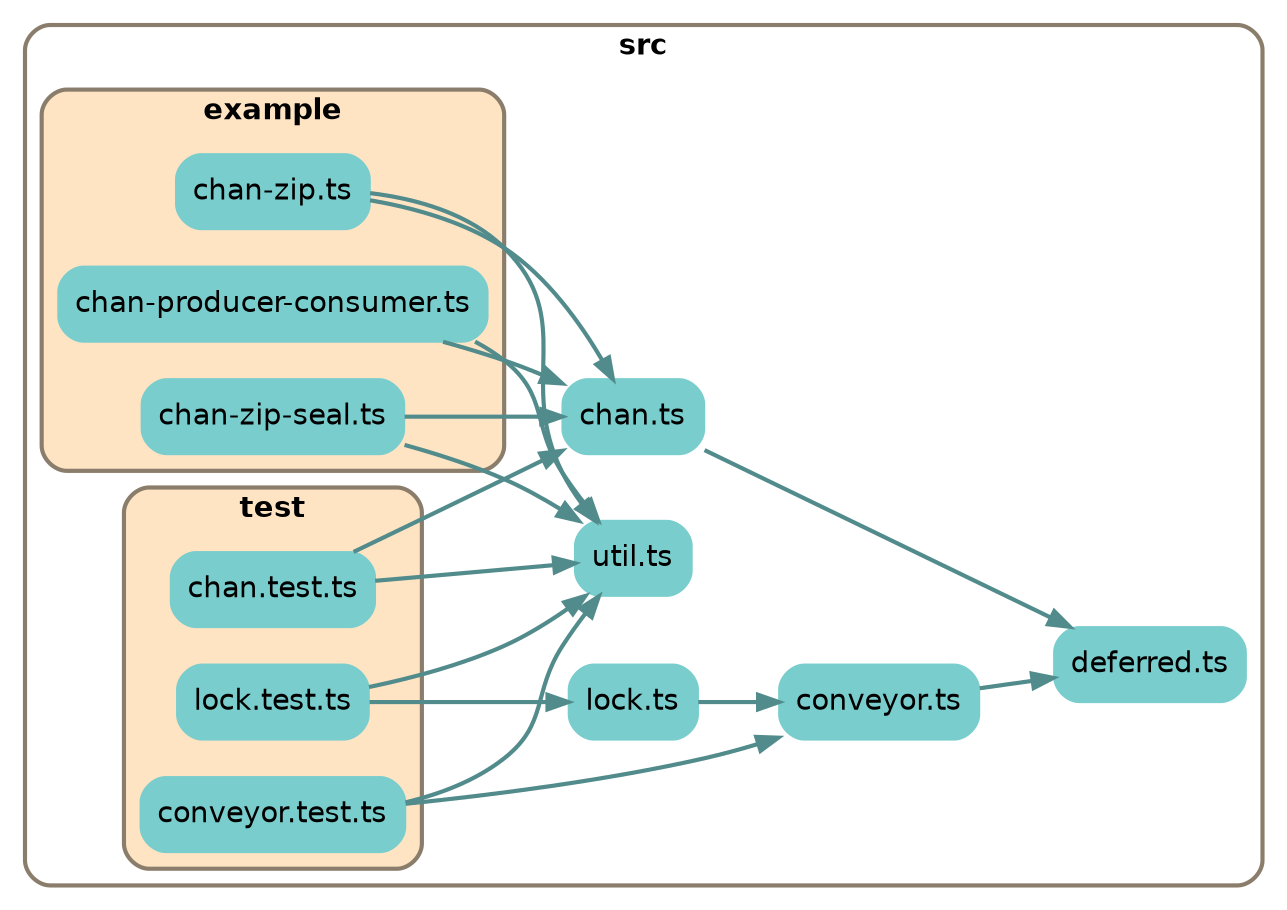
digraph G {
    //splines=line;
    //splines=polyline;
    splines=true;
    rankdir=LR;
    //newrank=true;
    compound=true;
    graph [fontname = "helvetica"];  // dpi=72
    node [fontname = "helvetica"];
    edge [fontname = "helvetica"];
    
    // files in their folder clusters

    subgraph cluster6723605718 {
        label=<<b>src</b>>;
        style="rounded";
        color=bisque4;
        penwidth=2;
                
        "src/chan.ts" [label="chan.ts", shape=rectangle; style="rounded,filled"; color=darkslategray3];
        "src/conveyor.ts" [label="conveyor.ts", shape=rectangle; style="rounded,filled"; color=darkslategray3];
        "src/deferred.ts" [label="deferred.ts", shape=rectangle; style="rounded,filled"; color=darkslategray3];
        "src/lock.ts" [label="lock.ts", shape=rectangle; style="rounded,filled"; color=darkslategray3];
        "src/util.ts" [label="util.ts", shape=rectangle; style="rounded,filled"; color=darkslategray3];

        subgraph cluster4794301731 {
            label=<<b>example</b>>;
            style="rounded,filled";
            fillcolor=bisque;
            color=bisque4;
            penwidth=2;
                
            "src/example/chan-producer-consumer.ts" [label="chan-producer-consumer.ts", shape=rectangle; style="rounded,filled"; color=darkslategray3];
            "src/example/chan-zip-seal.ts" [label="chan-zip-seal.ts", shape=rectangle; style="rounded,filled"; color=darkslategray3];
            "src/example/chan-zip.ts" [label="chan-zip.ts", shape=rectangle; style="rounded,filled"; color=darkslategray3];
        }

        subgraph cluster1206226089 {
            label=<<b>test</b>>;
            style="rounded,filled";
            fillcolor=bisque;
            color=bisque4;
            penwidth=2;
                
            "src/test/chan.test.ts" [label="chan.test.ts", shape=rectangle; style="rounded,filled"; color=darkslategray3];
            "src/test/conveyor.test.ts" [label="conveyor.test.ts", shape=rectangle; style="rounded,filled"; color=darkslategray3];
            "src/test/lock.test.ts" [label="lock.test.ts", shape=rectangle; style="rounded,filled"; color=darkslategray3];
        }
    }

    // edges between files
    "src/chan.ts" -> "src/deferred.ts" [penwidth=2; color=darkslategray4];
    "src/conveyor.ts" -> "src/deferred.ts" [penwidth=2; color=darkslategray4];
    "src/example/chan-producer-consumer.ts" -> "src/chan.ts" [penwidth=2; color=darkslategray4];
    "src/example/chan-producer-consumer.ts" -> "src/util.ts" [penwidth=2; color=darkslategray4];
    "src/example/chan-zip-seal.ts" -> "src/chan.ts" [penwidth=2; color=darkslategray4];
    "src/example/chan-zip-seal.ts" -> "src/util.ts" [penwidth=2; color=darkslategray4];
    "src/example/chan-zip.ts" -> "src/chan.ts" [penwidth=2; color=darkslategray4];
    "src/example/chan-zip.ts" -> "src/util.ts" [penwidth=2; color=darkslategray4];
    "src/lock.ts" -> "src/conveyor.ts" [penwidth=2; color=darkslategray4];
    "src/test/chan.test.ts" -> "src/chan.ts" [penwidth=2; color=darkslategray4];
    "src/test/chan.test.ts" -> "src/util.ts" [penwidth=2; color=darkslategray4];
    "src/test/conveyor.test.ts" -> "src/conveyor.ts" [penwidth=2; color=darkslategray4];
    "src/test/conveyor.test.ts" -> "src/util.ts" [penwidth=2; color=darkslategray4];
    "src/test/lock.test.ts" -> "src/lock.ts" [penwidth=2; color=darkslategray4];
    "src/test/lock.test.ts" -> "src/util.ts" [penwidth=2; color=darkslategray4];

}
